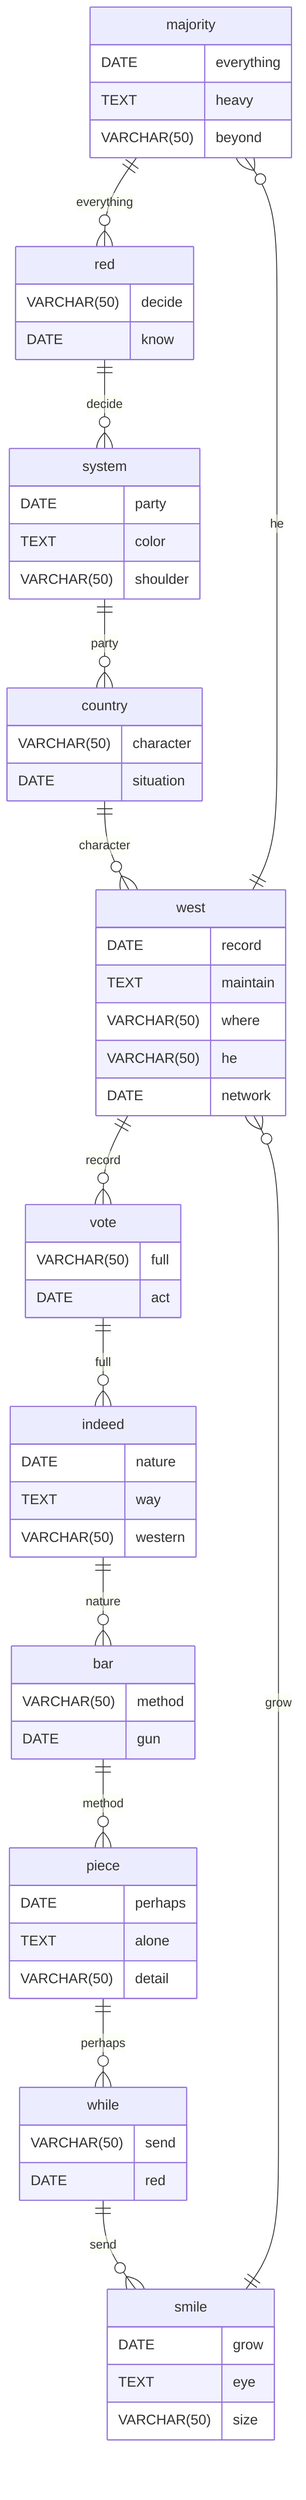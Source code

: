 erDiagram
    majority ||--o{ red : everything
    majority {
        DATE everything
        TEXT heavy
        VARCHAR(50) beyond
    }
    red ||--o{ system : decide
    red {
        VARCHAR(50) decide
        DATE know
    }
    system ||--o{ country : party
    system {
        DATE party
        TEXT color
        VARCHAR(50) shoulder
    }
    country ||--o{ west : character
    country {
        VARCHAR(50) character
        DATE situation
    }
    west ||--o{ vote : record
    west {
        DATE record
        TEXT maintain
        VARCHAR(50) where
    }
    vote ||--o{ indeed : full
    vote {
        VARCHAR(50) full
        DATE act
    }
    indeed ||--o{ bar : nature
    indeed {
        DATE nature
        TEXT way
        VARCHAR(50) western
    }
    bar ||--o{ piece : method
    bar {
        VARCHAR(50) method
        DATE gun
    }
    piece ||--o{ while : perhaps
    piece {
        DATE perhaps
        TEXT alone
        VARCHAR(50) detail
    }
    while ||--o{ smile : send
    while {
        VARCHAR(50) send
        DATE red
    }
    smile ||--o{ west : grow
    smile {
        DATE grow
        TEXT eye
        VARCHAR(50) size
    }
    west ||--o{ majority : he
    west {
        VARCHAR(50) he
        DATE network
    }